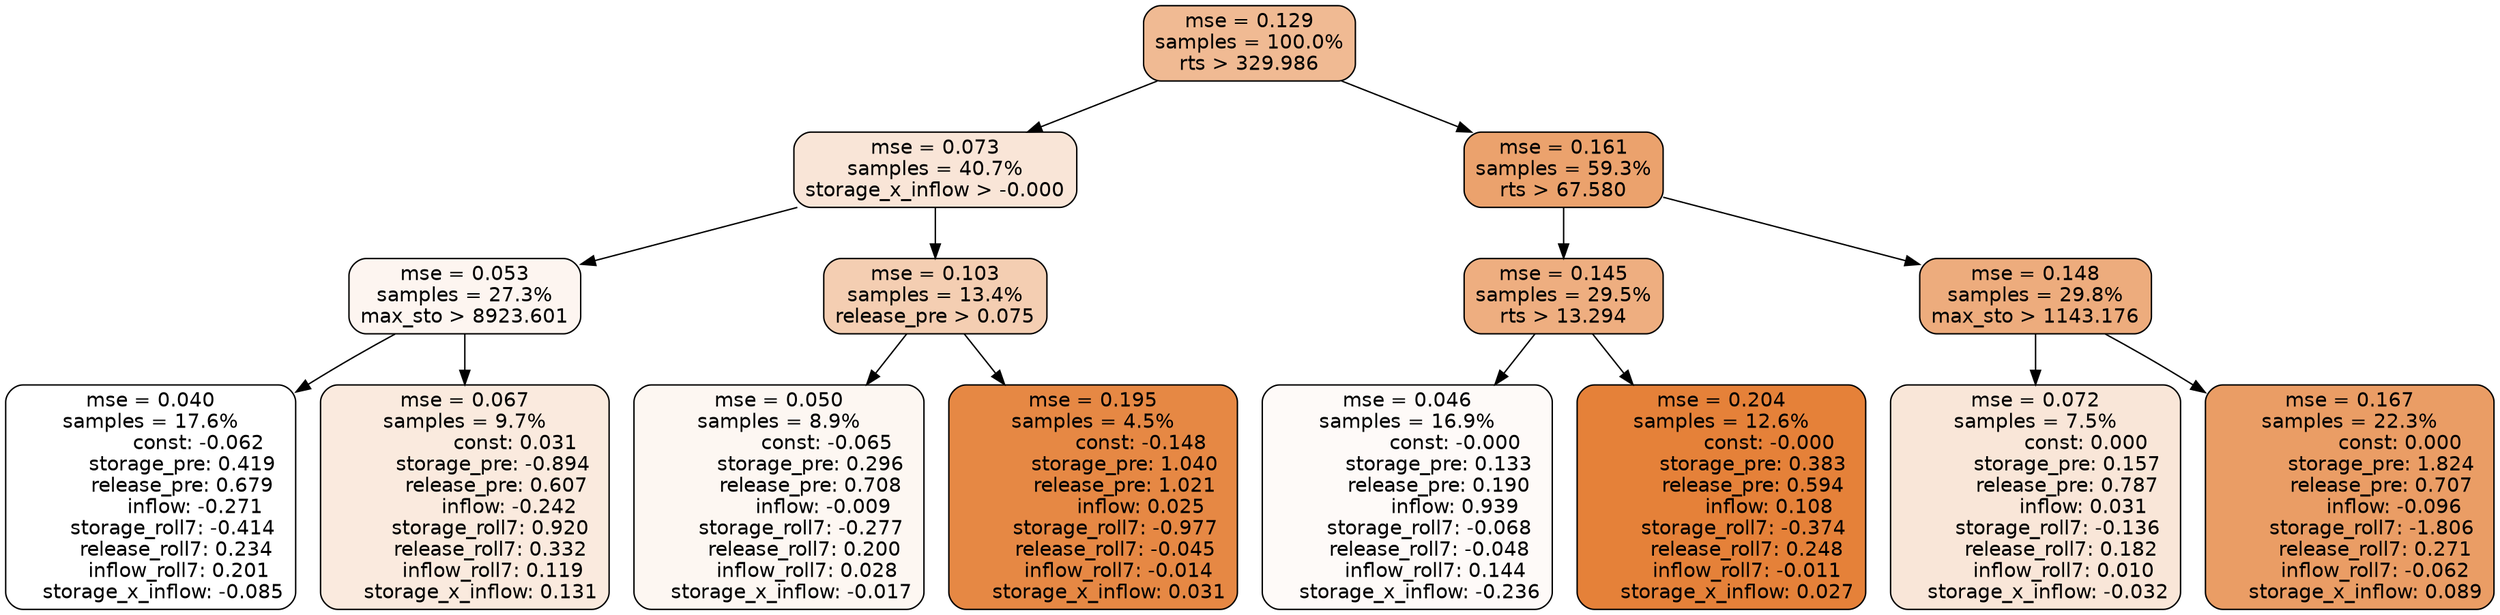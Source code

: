 digraph tree {
node [shape=rectangle, style="filled, rounded", color="black", fontname=helvetica] ;
edge [fontname=helvetica] ;
	"0" [label="mse = 0.129
samples = 100.0%
rts > 329.986", fillcolor="#f0ba93"]
	"8" [label="mse = 0.073
samples = 40.7%
storage_x_inflow > -0.000", fillcolor="#f9e5d7"]
	"1" [label="mse = 0.161
samples = 59.3%
rts > 67.580", fillcolor="#eba26d"]
	"9" [label="mse = 0.053
samples = 27.3%
max_sto > 8923.601", fillcolor="#fdf5f0"]
	"12" [label="mse = 0.103
samples = 13.4%
release_pre > 0.075", fillcolor="#f4ceb2"]
	"2" [label="mse = 0.145
samples = 29.5%
rts > 13.294", fillcolor="#eeae80"]
	"5" [label="mse = 0.148
samples = 29.8%
max_sto > 1143.176", fillcolor="#edac7d"]
	"10" [label="mse = 0.040
samples = 17.6%
               const: -0.062
          storage_pre: 0.419
          release_pre: 0.679
              inflow: -0.271
       storage_roll7: -0.414
        release_roll7: 0.234
         inflow_roll7: 0.201
    storage_x_inflow: -0.085", fillcolor="#ffffff"]
	"11" [label="mse = 0.067
samples = 9.7%
                const: 0.031
         storage_pre: -0.894
          release_pre: 0.607
              inflow: -0.242
        storage_roll7: 0.920
        release_roll7: 0.332
         inflow_roll7: 0.119
     storage_x_inflow: 0.131", fillcolor="#faeade"]
	"13" [label="mse = 0.050
samples = 8.9%
               const: -0.065
          storage_pre: 0.296
          release_pre: 0.708
              inflow: -0.009
       storage_roll7: -0.277
        release_roll7: 0.200
         inflow_roll7: 0.028
    storage_x_inflow: -0.017", fillcolor="#fdf7f2"]
	"14" [label="mse = 0.195
samples = 4.5%
               const: -0.148
          storage_pre: 1.040
          release_pre: 1.021
               inflow: 0.025
       storage_roll7: -0.977
       release_roll7: -0.045
        inflow_roll7: -0.014
     storage_x_inflow: 0.031", fillcolor="#e68844"]
	"3" [label="mse = 0.046
samples = 16.9%
               const: -0.000
          storage_pre: 0.133
          release_pre: 0.190
               inflow: 0.939
       storage_roll7: -0.068
       release_roll7: -0.048
         inflow_roll7: 0.144
    storage_x_inflow: -0.236", fillcolor="#fefaf8"]
	"4" [label="mse = 0.204
samples = 12.6%
               const: -0.000
          storage_pre: 0.383
          release_pre: 0.594
               inflow: 0.108
       storage_roll7: -0.374
        release_roll7: 0.248
        inflow_roll7: -0.011
     storage_x_inflow: 0.027", fillcolor="#e58139"]
	"7" [label="mse = 0.072
samples = 7.5%
                const: 0.000
          storage_pre: 0.157
          release_pre: 0.787
               inflow: 0.031
       storage_roll7: -0.136
        release_roll7: 0.182
         inflow_roll7: 0.010
    storage_x_inflow: -0.032", fillcolor="#f9e6d8"]
	"6" [label="mse = 0.167
samples = 22.3%
                const: 0.000
          storage_pre: 1.824
          release_pre: 0.707
              inflow: -0.096
       storage_roll7: -1.806
        release_roll7: 0.271
        inflow_roll7: -0.062
     storage_x_inflow: 0.089", fillcolor="#ea9d65"]

	"0" -> "1"
	"0" -> "8"
	"8" -> "9"
	"8" -> "12"
	"1" -> "2"
	"1" -> "5"
	"9" -> "10"
	"9" -> "11"
	"12" -> "13"
	"12" -> "14"
	"2" -> "3"
	"2" -> "4"
	"5" -> "6"
	"5" -> "7"
}